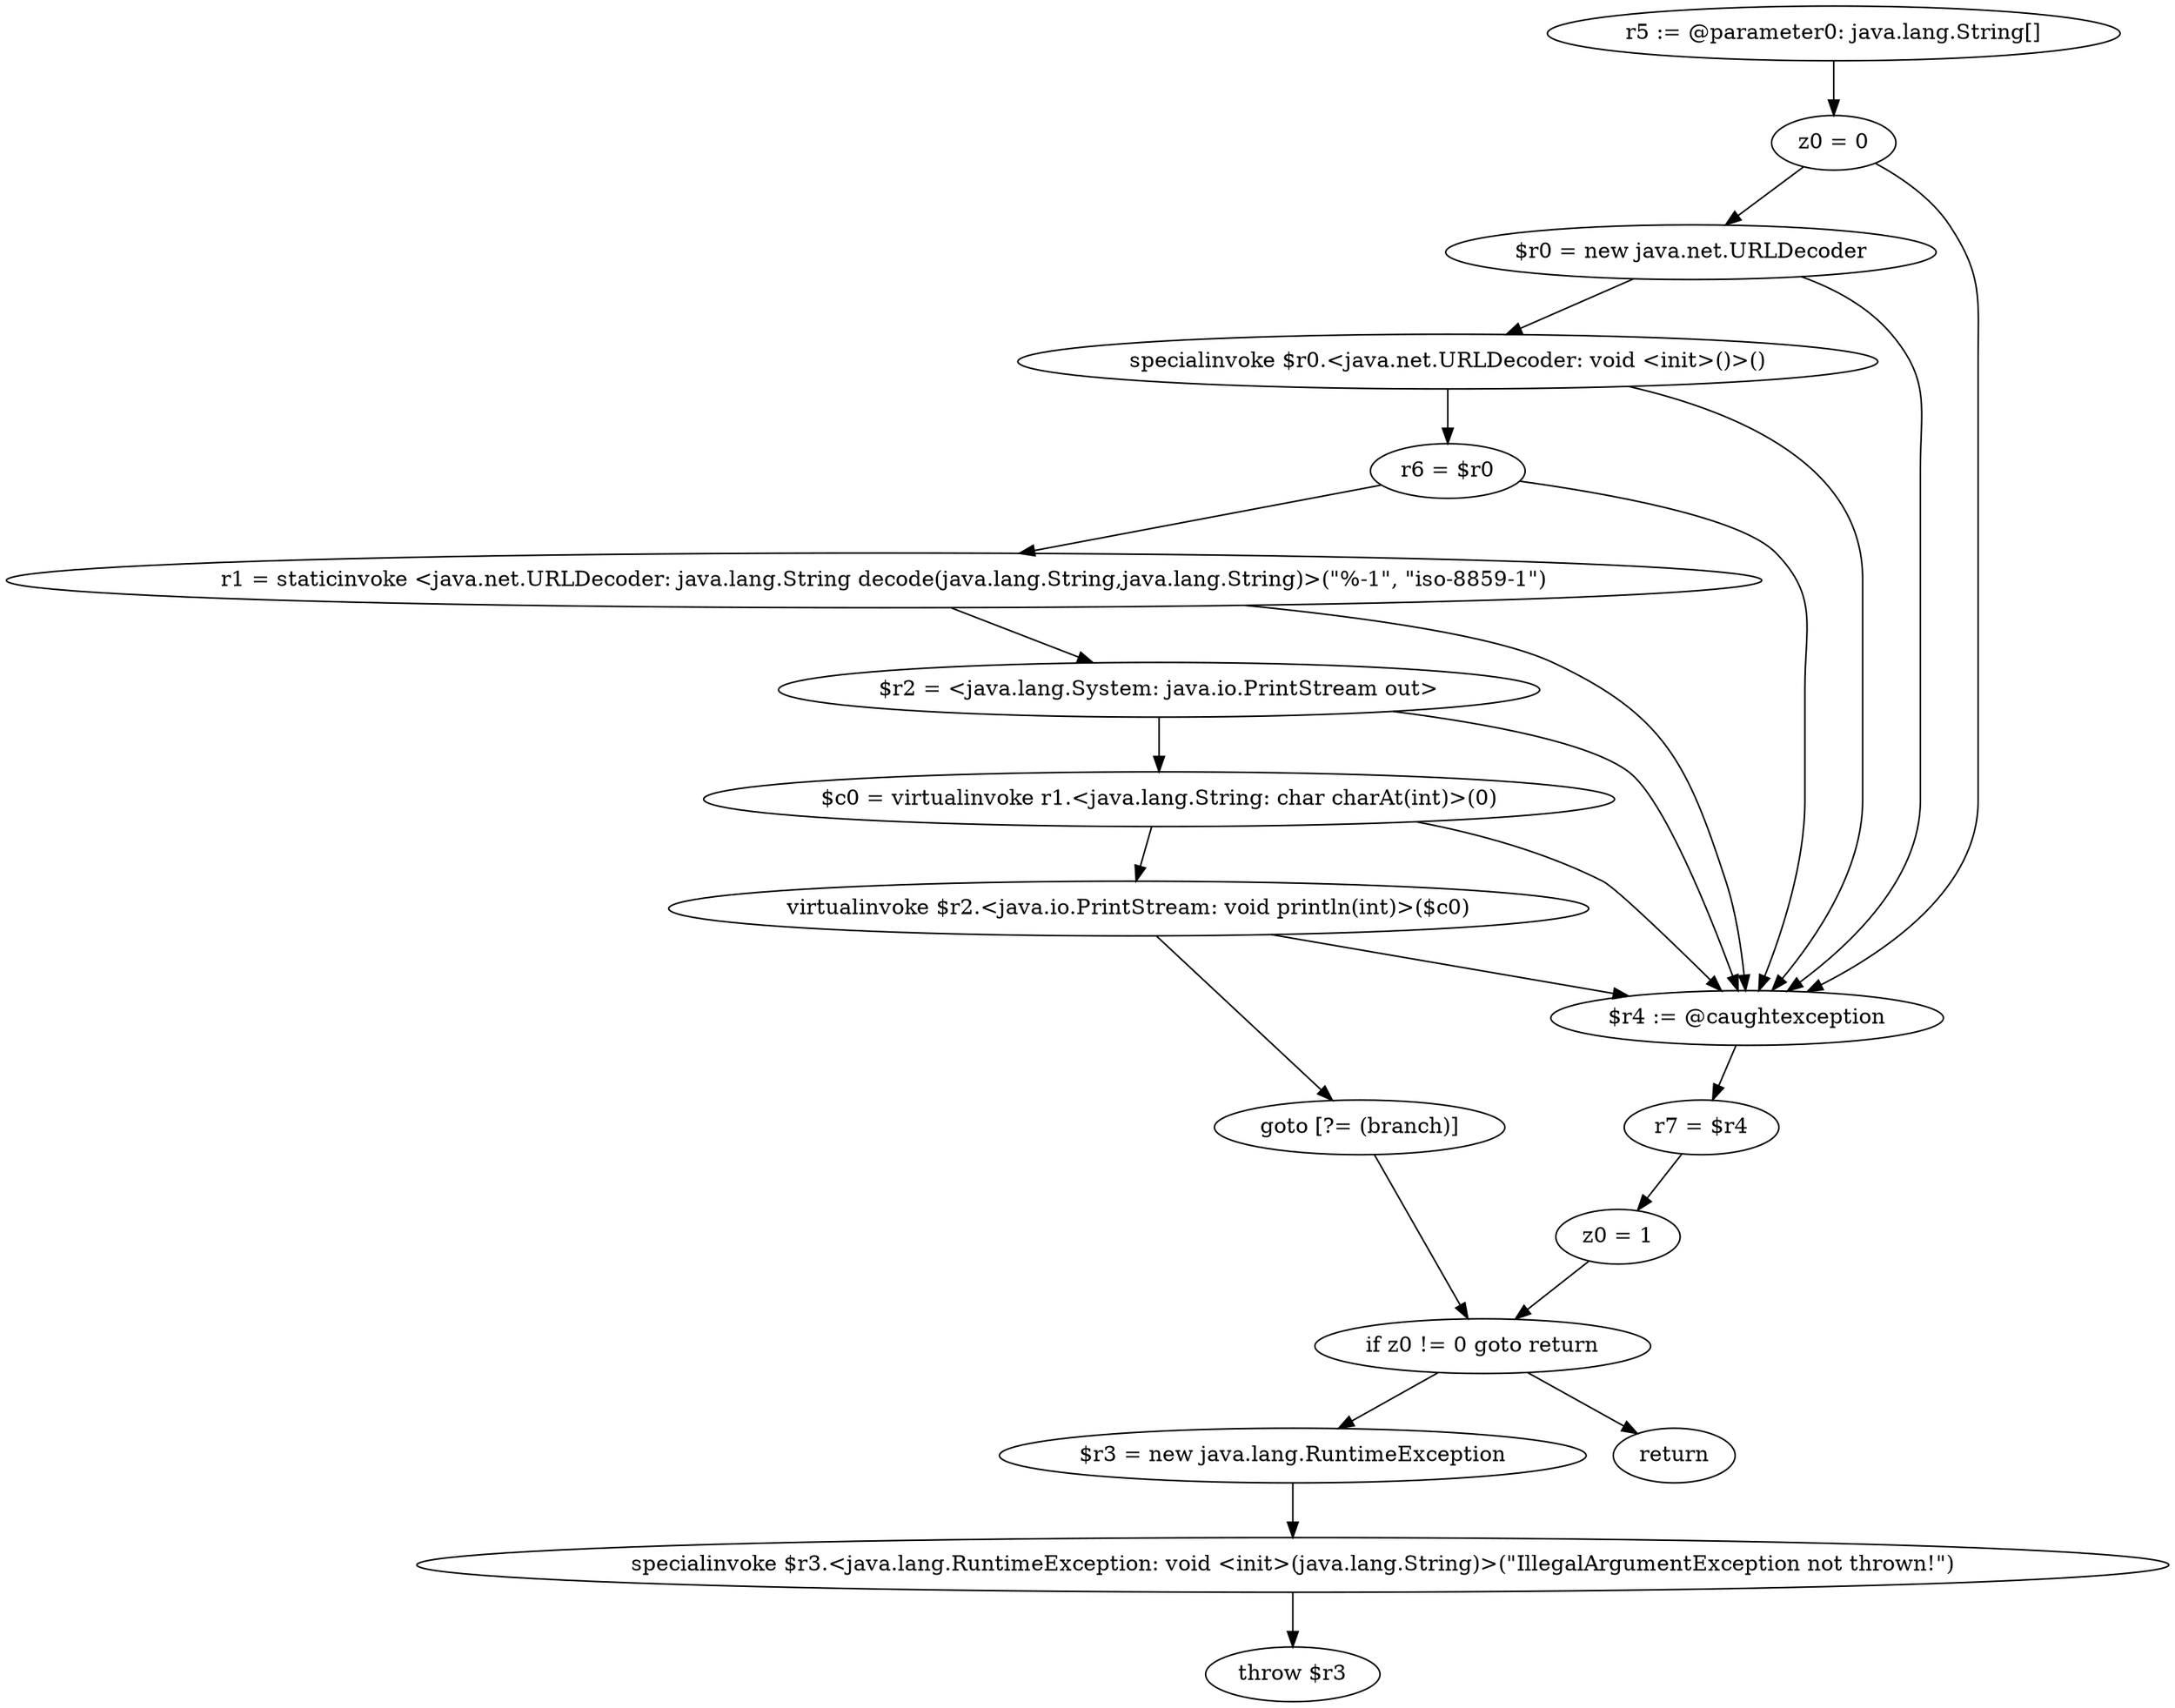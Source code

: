 digraph "unitGraph" {
    "r5 := @parameter0: java.lang.String[]"
    "z0 = 0"
    "$r0 = new java.net.URLDecoder"
    "specialinvoke $r0.<java.net.URLDecoder: void <init>()>()"
    "r6 = $r0"
    "r1 = staticinvoke <java.net.URLDecoder: java.lang.String decode(java.lang.String,java.lang.String)>(\"%-1\", \"iso-8859-1\")"
    "$r2 = <java.lang.System: java.io.PrintStream out>"
    "$c0 = virtualinvoke r1.<java.lang.String: char charAt(int)>(0)"
    "virtualinvoke $r2.<java.io.PrintStream: void println(int)>($c0)"
    "goto [?= (branch)]"
    "$r4 := @caughtexception"
    "r7 = $r4"
    "z0 = 1"
    "if z0 != 0 goto return"
    "$r3 = new java.lang.RuntimeException"
    "specialinvoke $r3.<java.lang.RuntimeException: void <init>(java.lang.String)>(\"IllegalArgumentException not thrown!\")"
    "throw $r3"
    "return"
    "r5 := @parameter0: java.lang.String[]"->"z0 = 0";
    "z0 = 0"->"$r0 = new java.net.URLDecoder";
    "z0 = 0"->"$r4 := @caughtexception";
    "$r0 = new java.net.URLDecoder"->"specialinvoke $r0.<java.net.URLDecoder: void <init>()>()";
    "$r0 = new java.net.URLDecoder"->"$r4 := @caughtexception";
    "specialinvoke $r0.<java.net.URLDecoder: void <init>()>()"->"r6 = $r0";
    "specialinvoke $r0.<java.net.URLDecoder: void <init>()>()"->"$r4 := @caughtexception";
    "r6 = $r0"->"r1 = staticinvoke <java.net.URLDecoder: java.lang.String decode(java.lang.String,java.lang.String)>(\"%-1\", \"iso-8859-1\")";
    "r6 = $r0"->"$r4 := @caughtexception";
    "r1 = staticinvoke <java.net.URLDecoder: java.lang.String decode(java.lang.String,java.lang.String)>(\"%-1\", \"iso-8859-1\")"->"$r2 = <java.lang.System: java.io.PrintStream out>";
    "r1 = staticinvoke <java.net.URLDecoder: java.lang.String decode(java.lang.String,java.lang.String)>(\"%-1\", \"iso-8859-1\")"->"$r4 := @caughtexception";
    "$r2 = <java.lang.System: java.io.PrintStream out>"->"$c0 = virtualinvoke r1.<java.lang.String: char charAt(int)>(0)";
    "$r2 = <java.lang.System: java.io.PrintStream out>"->"$r4 := @caughtexception";
    "$c0 = virtualinvoke r1.<java.lang.String: char charAt(int)>(0)"->"virtualinvoke $r2.<java.io.PrintStream: void println(int)>($c0)";
    "$c0 = virtualinvoke r1.<java.lang.String: char charAt(int)>(0)"->"$r4 := @caughtexception";
    "virtualinvoke $r2.<java.io.PrintStream: void println(int)>($c0)"->"goto [?= (branch)]";
    "virtualinvoke $r2.<java.io.PrintStream: void println(int)>($c0)"->"$r4 := @caughtexception";
    "goto [?= (branch)]"->"if z0 != 0 goto return";
    "$r4 := @caughtexception"->"r7 = $r4";
    "r7 = $r4"->"z0 = 1";
    "z0 = 1"->"if z0 != 0 goto return";
    "if z0 != 0 goto return"->"$r3 = new java.lang.RuntimeException";
    "if z0 != 0 goto return"->"return";
    "$r3 = new java.lang.RuntimeException"->"specialinvoke $r3.<java.lang.RuntimeException: void <init>(java.lang.String)>(\"IllegalArgumentException not thrown!\")";
    "specialinvoke $r3.<java.lang.RuntimeException: void <init>(java.lang.String)>(\"IllegalArgumentException not thrown!\")"->"throw $r3";
}

